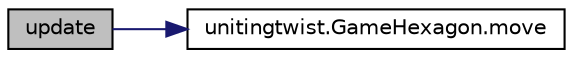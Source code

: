 digraph "update"
{
  edge [fontname="Helvetica",fontsize="10",labelfontname="Helvetica",labelfontsize="10"];
  node [fontname="Helvetica",fontsize="10",shape=record];
  rankdir="LR";
  Node5 [label="update",height=0.2,width=0.4,color="black", fillcolor="grey75", style="filled", fontcolor="black"];
  Node5 -> Node6 [color="midnightblue",fontsize="10",style="solid"];
  Node6 [label="unitingtwist.GameHexagon.move",height=0.2,width=0.4,color="black", fillcolor="white", style="filled",URL="$classunitingtwist_1_1_game_hexagon.html#a206c19ef82ed8ac5ea84810ff997de2c"];
}
